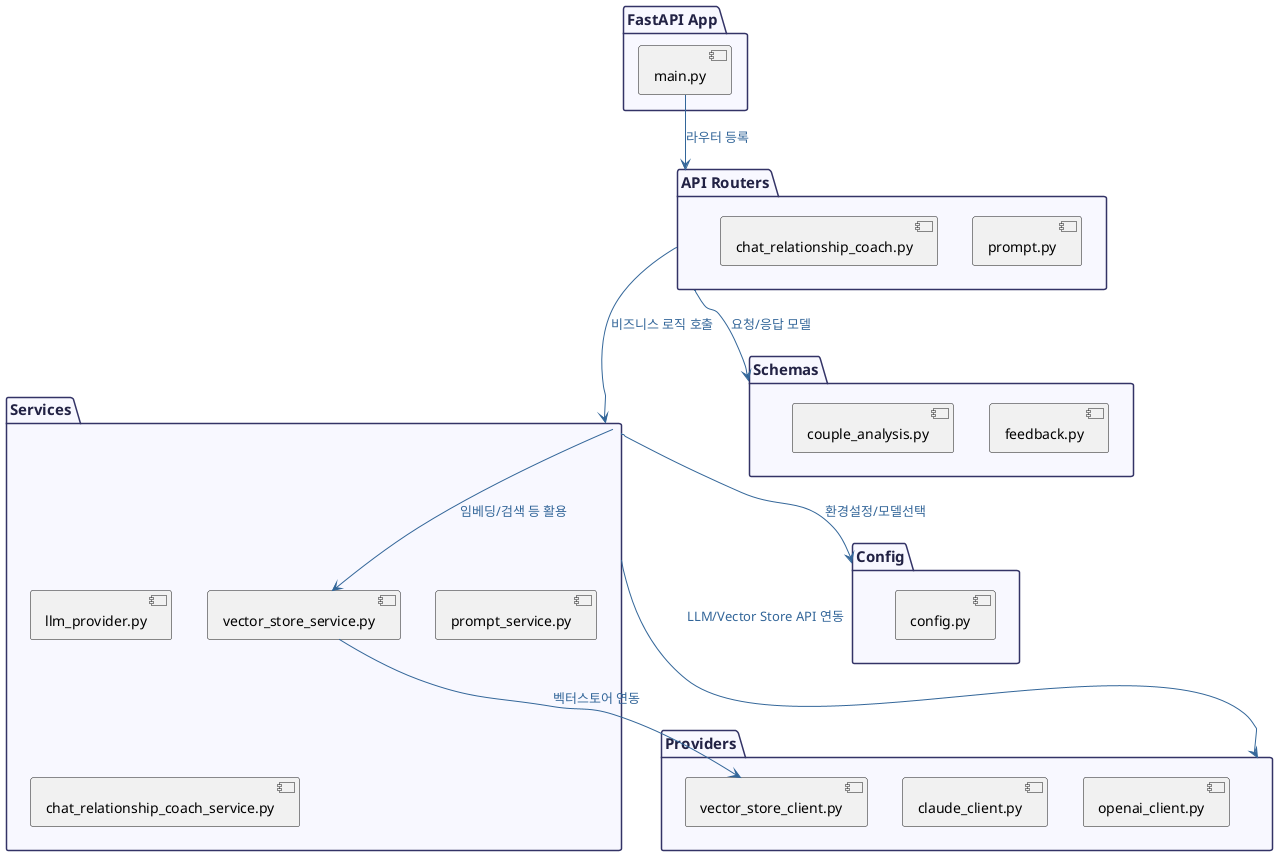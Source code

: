 @startuml
' 스타일
skinparam package {
  BackgroundColor #F8F8FF
  BorderColor #333366
  FontColor #222244
  FontSize 15
}
skinparam rectangle {
  BackgroundColor #F0F8FF
  BorderColor #333366
  FontColor #222244
}
skinparam ArrowColor #336699
skinparam ArrowFontColor #336699
skinparam ArrowFontSize 13

' 주요 패키지
package "FastAPI App" {
  [main.py]
}

package "API Routers" {
  [prompt.py]
  [chat_relationship_coach.py]
}

package "Services" {
  [llm_provider.py]
  [prompt_service.py]
  [chat_relationship_coach_service.py]
  [vector_store_service.py]
}

package "Providers" {
  [openai_client.py]
  [claude_client.py]
  [vector_store_client.py]
}

package "Schemas" {
  [feedback.py]
  [couple_analysis.py]
}

package "Config" {
  [config.py]
}

' 관계 및 설명
[main.py] --> [API Routers] : "라우터 등록"
[API Routers] --> [Services] : "비즈니스 로직 호출"
[Services] --> [Providers] : "LLM/Vector Store API 연동"
[API Routers] --> [Schemas] : "요청/응답 모델"
[Services] --> [Config] : "환경설정/모델선택"

' 벡터스토어 관련 추가 관계
[vector_store_service.py] --> [vector_store_client.py] : "벡터스토어 연동"
[Services] --> [vector_store_service.py] : "임베딩/검색 등 활용"

@enduml
